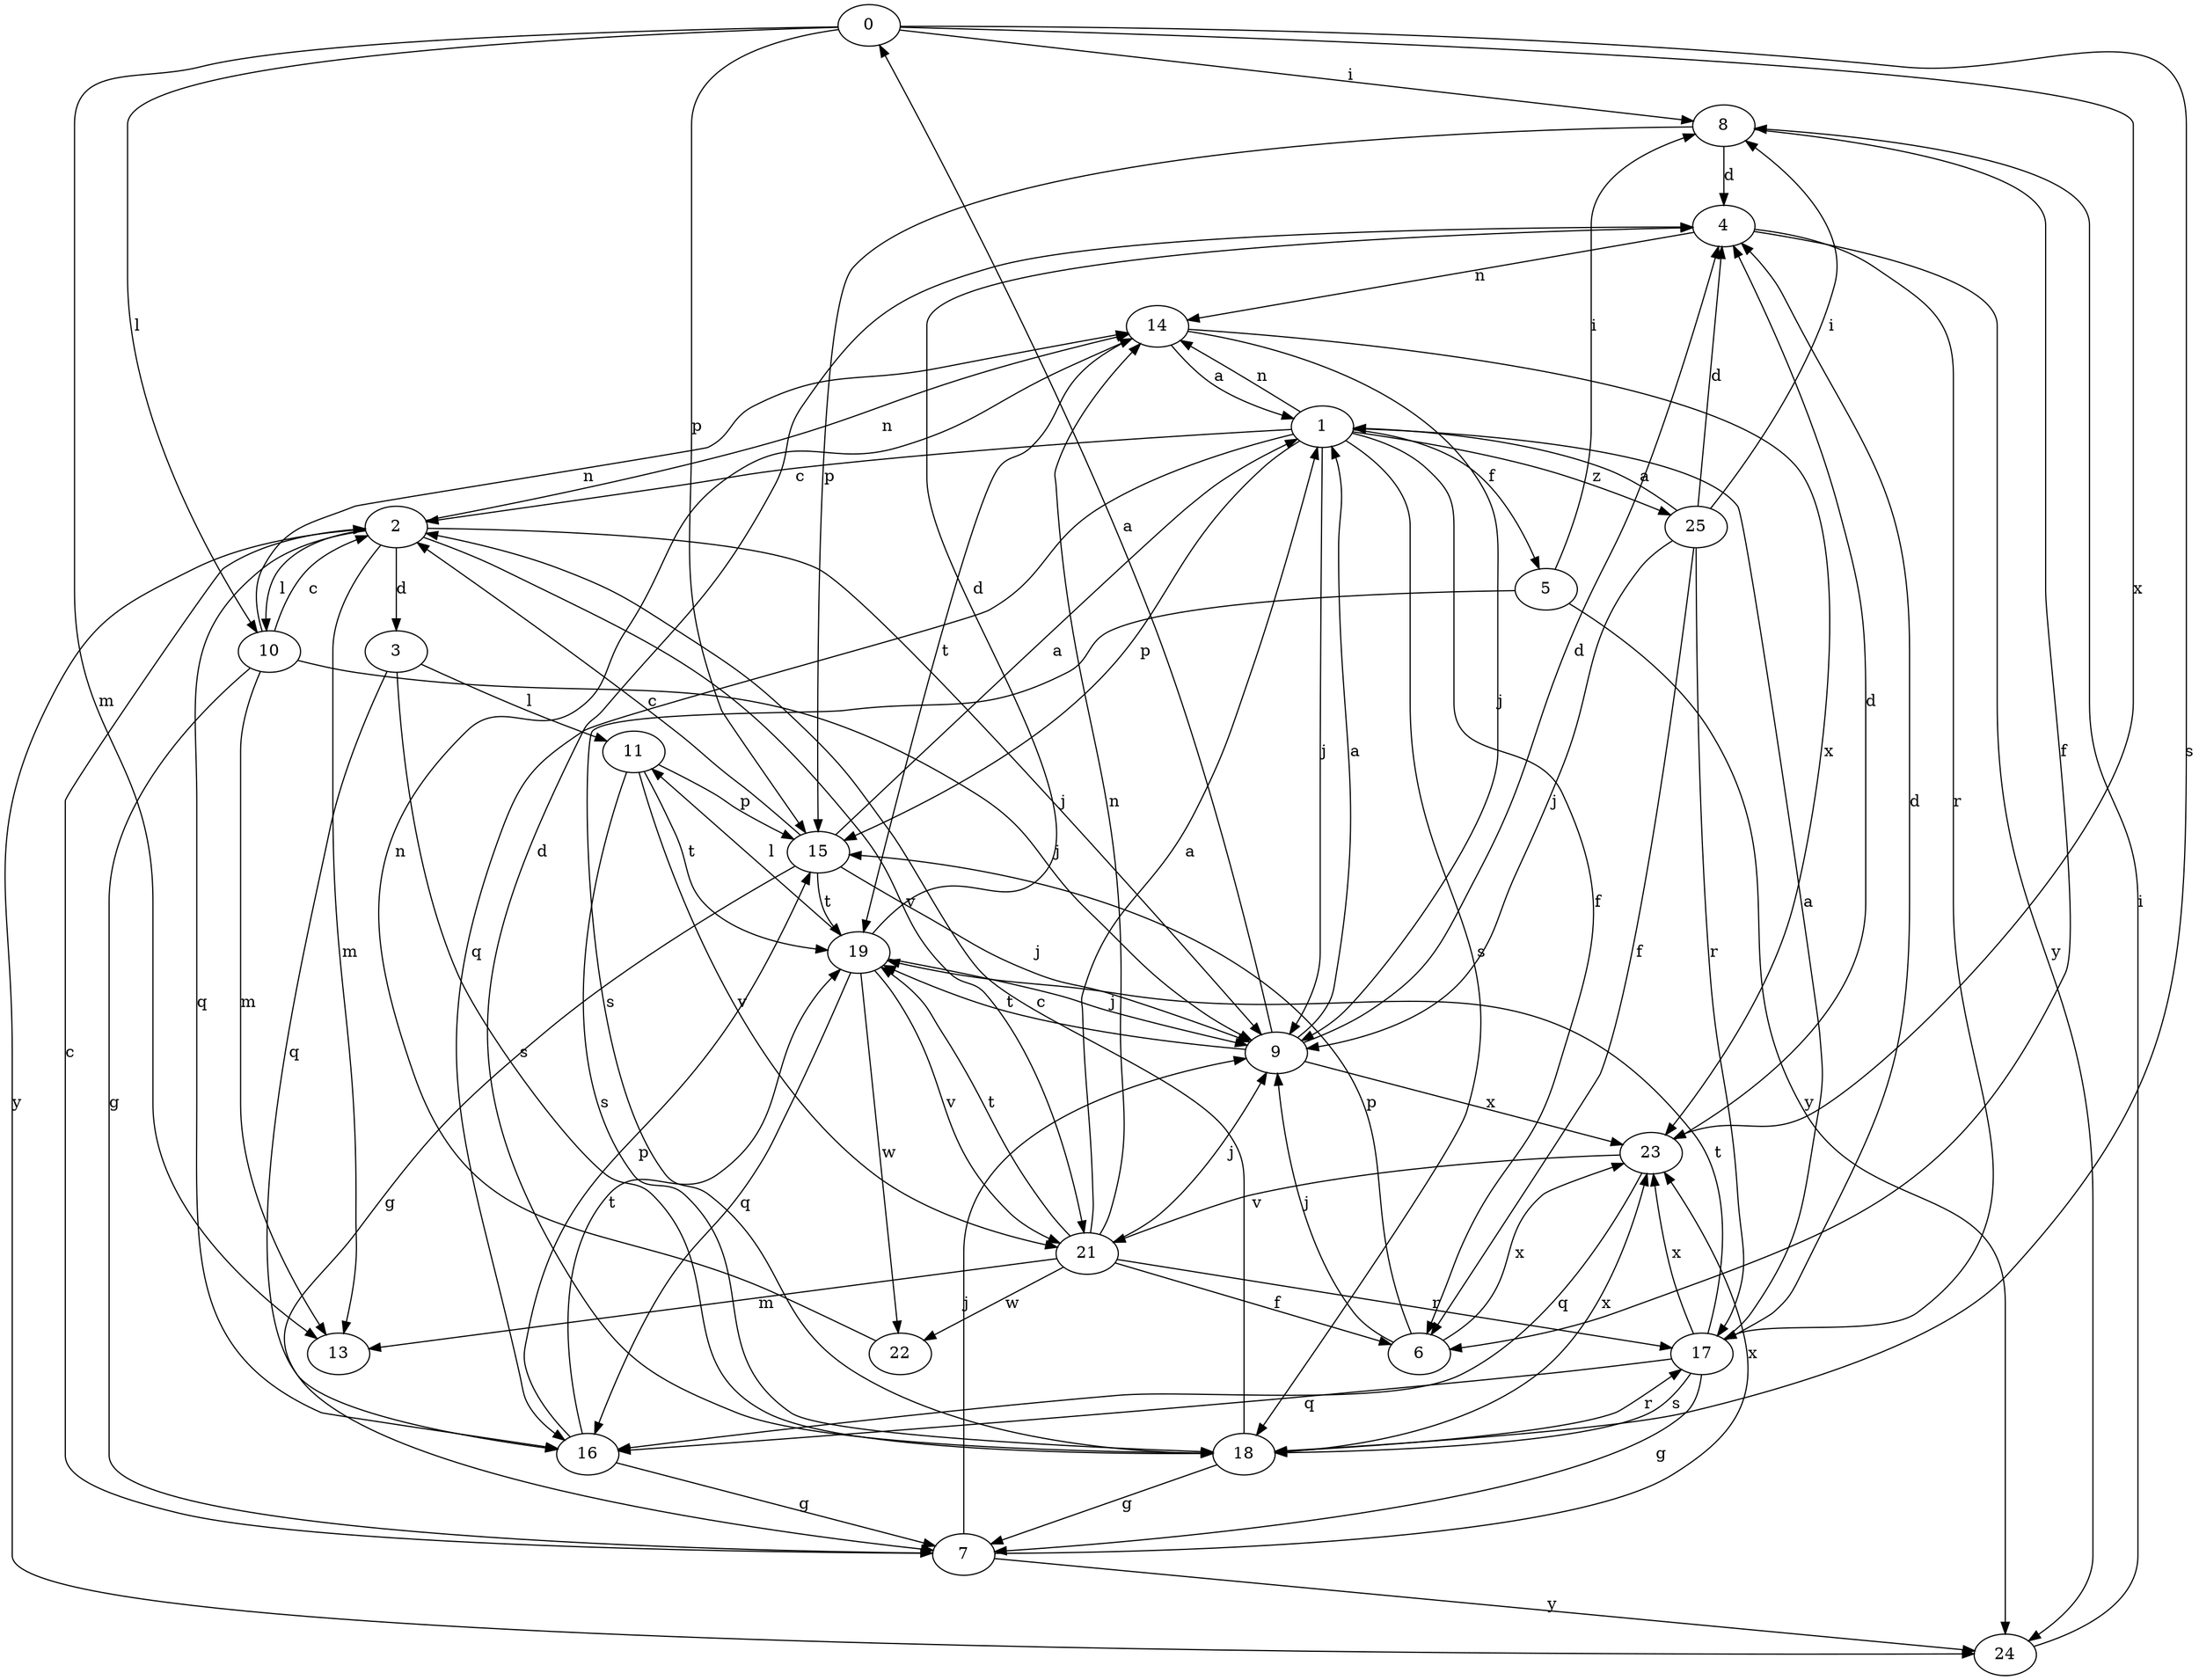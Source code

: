 strict digraph  {
0;
1;
2;
3;
4;
5;
6;
7;
8;
9;
10;
11;
13;
14;
15;
16;
17;
18;
19;
21;
22;
23;
24;
25;
0 -> 8  [label=i];
0 -> 10  [label=l];
0 -> 13  [label=m];
0 -> 15  [label=p];
0 -> 18  [label=s];
0 -> 23  [label=x];
1 -> 2  [label=c];
1 -> 5  [label=f];
1 -> 6  [label=f];
1 -> 9  [label=j];
1 -> 14  [label=n];
1 -> 15  [label=p];
1 -> 16  [label=q];
1 -> 18  [label=s];
1 -> 25  [label=z];
2 -> 3  [label=d];
2 -> 9  [label=j];
2 -> 10  [label=l];
2 -> 13  [label=m];
2 -> 14  [label=n];
2 -> 16  [label=q];
2 -> 21  [label=v];
2 -> 24  [label=y];
3 -> 11  [label=l];
3 -> 16  [label=q];
3 -> 18  [label=s];
4 -> 14  [label=n];
4 -> 17  [label=r];
4 -> 24  [label=y];
5 -> 8  [label=i];
5 -> 18  [label=s];
5 -> 24  [label=y];
6 -> 9  [label=j];
6 -> 15  [label=p];
6 -> 23  [label=x];
7 -> 2  [label=c];
7 -> 9  [label=j];
7 -> 23  [label=x];
7 -> 24  [label=y];
8 -> 4  [label=d];
8 -> 6  [label=f];
8 -> 15  [label=p];
9 -> 0  [label=a];
9 -> 1  [label=a];
9 -> 4  [label=d];
9 -> 19  [label=t];
9 -> 23  [label=x];
10 -> 2  [label=c];
10 -> 7  [label=g];
10 -> 9  [label=j];
10 -> 13  [label=m];
10 -> 14  [label=n];
11 -> 15  [label=p];
11 -> 18  [label=s];
11 -> 19  [label=t];
11 -> 21  [label=v];
14 -> 1  [label=a];
14 -> 9  [label=j];
14 -> 19  [label=t];
14 -> 23  [label=x];
15 -> 1  [label=a];
15 -> 2  [label=c];
15 -> 7  [label=g];
15 -> 9  [label=j];
15 -> 19  [label=t];
16 -> 7  [label=g];
16 -> 15  [label=p];
16 -> 19  [label=t];
17 -> 1  [label=a];
17 -> 4  [label=d];
17 -> 7  [label=g];
17 -> 16  [label=q];
17 -> 18  [label=s];
17 -> 19  [label=t];
17 -> 23  [label=x];
18 -> 2  [label=c];
18 -> 4  [label=d];
18 -> 7  [label=g];
18 -> 17  [label=r];
18 -> 23  [label=x];
19 -> 4  [label=d];
19 -> 9  [label=j];
19 -> 11  [label=l];
19 -> 16  [label=q];
19 -> 21  [label=v];
19 -> 22  [label=w];
21 -> 1  [label=a];
21 -> 6  [label=f];
21 -> 9  [label=j];
21 -> 13  [label=m];
21 -> 14  [label=n];
21 -> 17  [label=r];
21 -> 19  [label=t];
21 -> 22  [label=w];
22 -> 14  [label=n];
23 -> 4  [label=d];
23 -> 16  [label=q];
23 -> 21  [label=v];
24 -> 8  [label=i];
25 -> 1  [label=a];
25 -> 4  [label=d];
25 -> 6  [label=f];
25 -> 8  [label=i];
25 -> 9  [label=j];
25 -> 17  [label=r];
}

